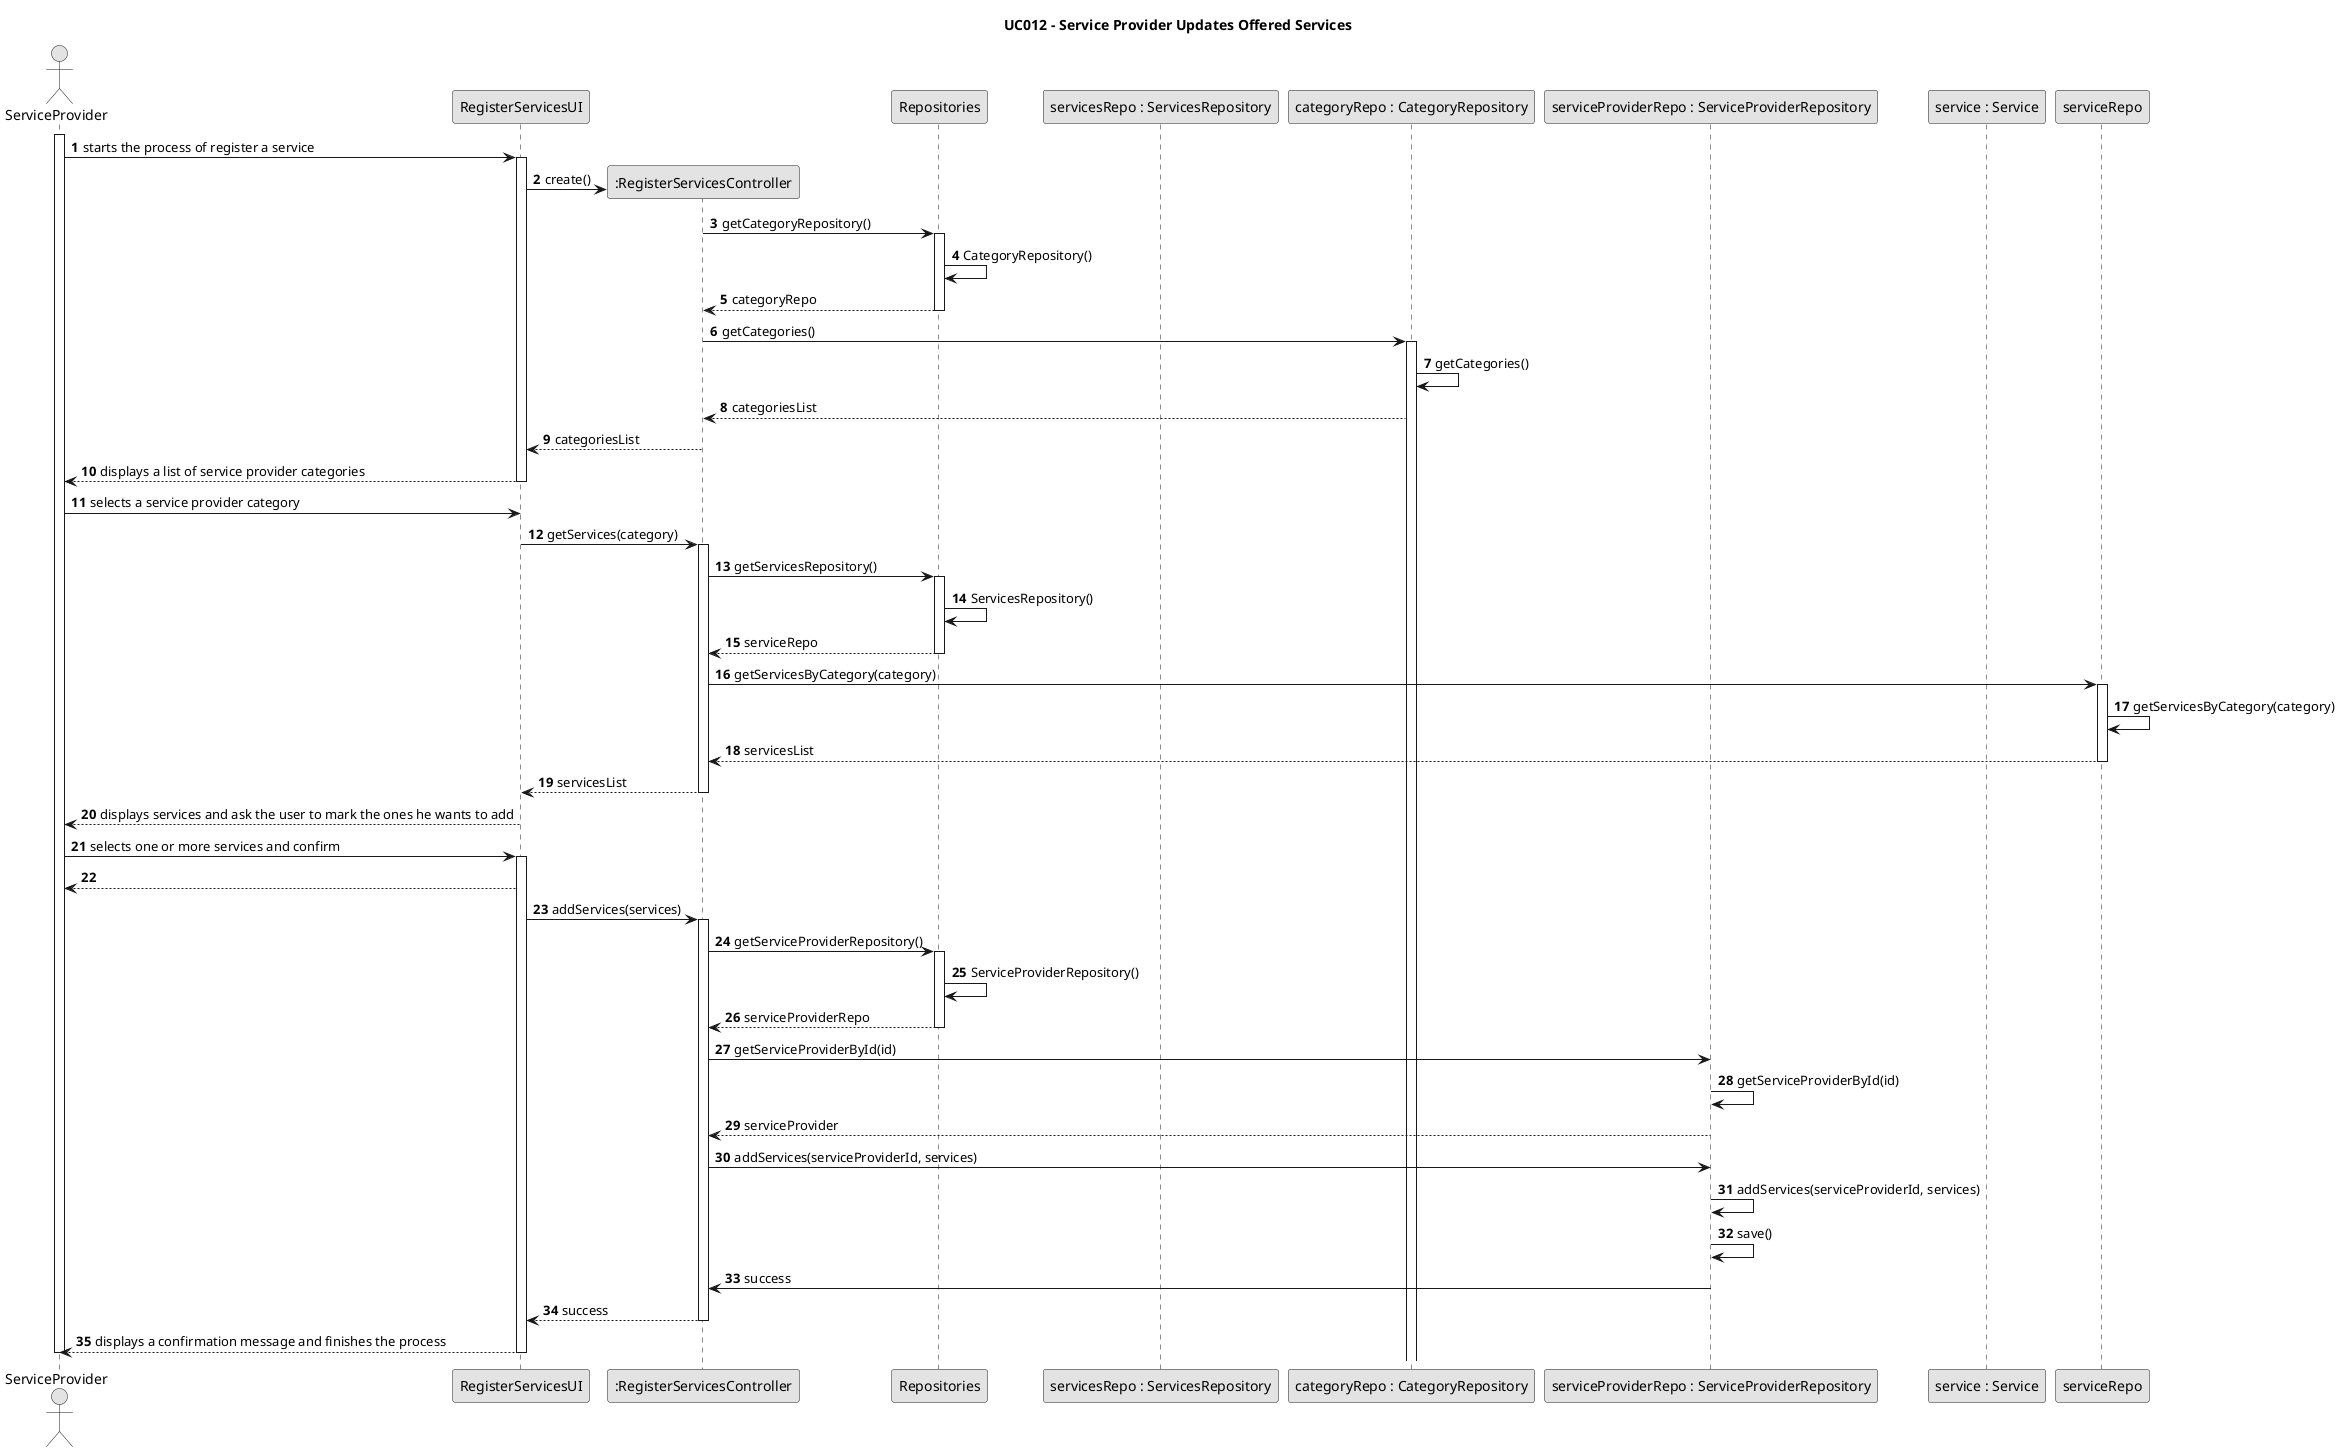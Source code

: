 @startuml
skinparam monochrome true
skinparam packageStyle rectangle
skinparam shadowing false

title UC012 - Service Provider Updates Offered Services

autonumber

actor ServiceProvider

participant "RegisterServicesUI" as ui
participant ":RegisterServicesController" as ctrl
participant Repositories
participant "servicesRepo : ServicesRepository" as servicesRepo
participant "categoryRepo : CategoryRepository" as categoryRepo
participant "serviceProviderRepo : ServiceProviderRepository" as serviceProviderRepo
participant "service : Service" as service

activate ServiceProvider
    ServiceProvider -> ui : starts the process of register a service
    activate ui
        ui -> ctrl** : create()
            ctrl -> "Repositories" : getCategoryRepository()
                activate "Repositories"
                    "Repositories" -> "Repositories" : CategoryRepository()
                    "Repositories" --> ctrl : categoryRepo
                deactivate "Repositories"
            ctrl -> categoryRepo : getCategories()
                activate categoryRepo
                    categoryRepo -> categoryRepo : getCategories()
                    categoryRepo --> ctrl : categoriesList
                deactivate serviceRepo
            ctrl --> ui : categoriesList
            deactivate ctrl
        ui --> ServiceProvider :displays a list of service provider categories
    deactivate ui
    ServiceProvider -> ui: selects a service provider category
        ui -> ctrl: getServices(category)
            activate ctrl
            ctrl -> "Repositories" : getServicesRepository()
                activate "Repositories"
                    "Repositories" -> "Repositories" : ServicesRepository()
                    "Repositories" --> ctrl : serviceRepo
                deactivate "Repositories"
            ctrl -> serviceRepo : getServicesByCategory(category)
                activate serviceRepo
                    serviceRepo -> serviceRepo : getServicesByCategory(category)
                    serviceRepo --> ctrl : servicesList
                deactivate serviceRepo
            ctrl --> ui : servicesList
            deactivate ctrl
        ui --> ServiceProvider: displays services and ask the user to mark the ones he wants to add
       deactivate ui
    ServiceProvider -> ui : selects one or more services and confirm
    activate ui
        ui --> ServiceProvider :
        ui -> ctrl : addServices(services)
        activate ctrl
            ctrl -> "Repositories" : getServiceProviderRepository()
                activate "Repositories"
                    "Repositories" -> "Repositories" : ServiceProviderRepository()
                    "Repositories" --> ctrl : serviceProviderRepo
                deactivate "Repositories"
            ctrl -> serviceProviderRepo : getServiceProviderById(id)
                serviceProviderRepo -> serviceProviderRepo : getServiceProviderById(id)
                serviceProviderRepo --> ctrl : serviceProvider
            ctrl -> serviceProviderRepo : addServices(serviceProviderId, services)
                    serviceProviderRepo -> serviceProviderRepo : addServices(serviceProviderId, services)
                    serviceProviderRepo -> serviceProviderRepo : save()
                    serviceProviderRepo -> ctrl : success
                 deactivate serviceProviderRepo
            ctrl --> ui : success
            deactivate ctrl
            ui --> ServiceProvider : displays a confirmation message and finishes the process
    deactivate ui
deactivate ServiceProvider

@enduml